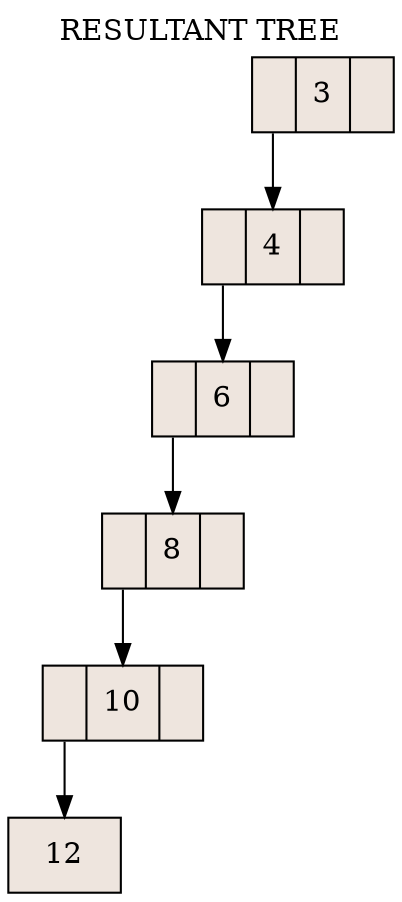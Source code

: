 digraph grafica{
labelloc="t";label ="RESULTANT TREE
"rankdir=TB;
node [shape = record, style=filled, fillcolor=seashell2];
nodo1 [ label ="<C0>|3|<C1>"];
nodo2 [ label ="<C0>|4|<C1>"];
nodo3 [ label ="<C0>|6|<C1>"];
nodo4 [ label ="<C0>|8|<C1>"];
nodo5 [ label ="<C0>|10|<C1>"];
nodo6 [ label ="12"];
nodo5:C0->nodo6
nodo4:C0->nodo5
nodo3:C0->nodo4
nodo2:C0->nodo3
nodo1:C0->nodo2
}
